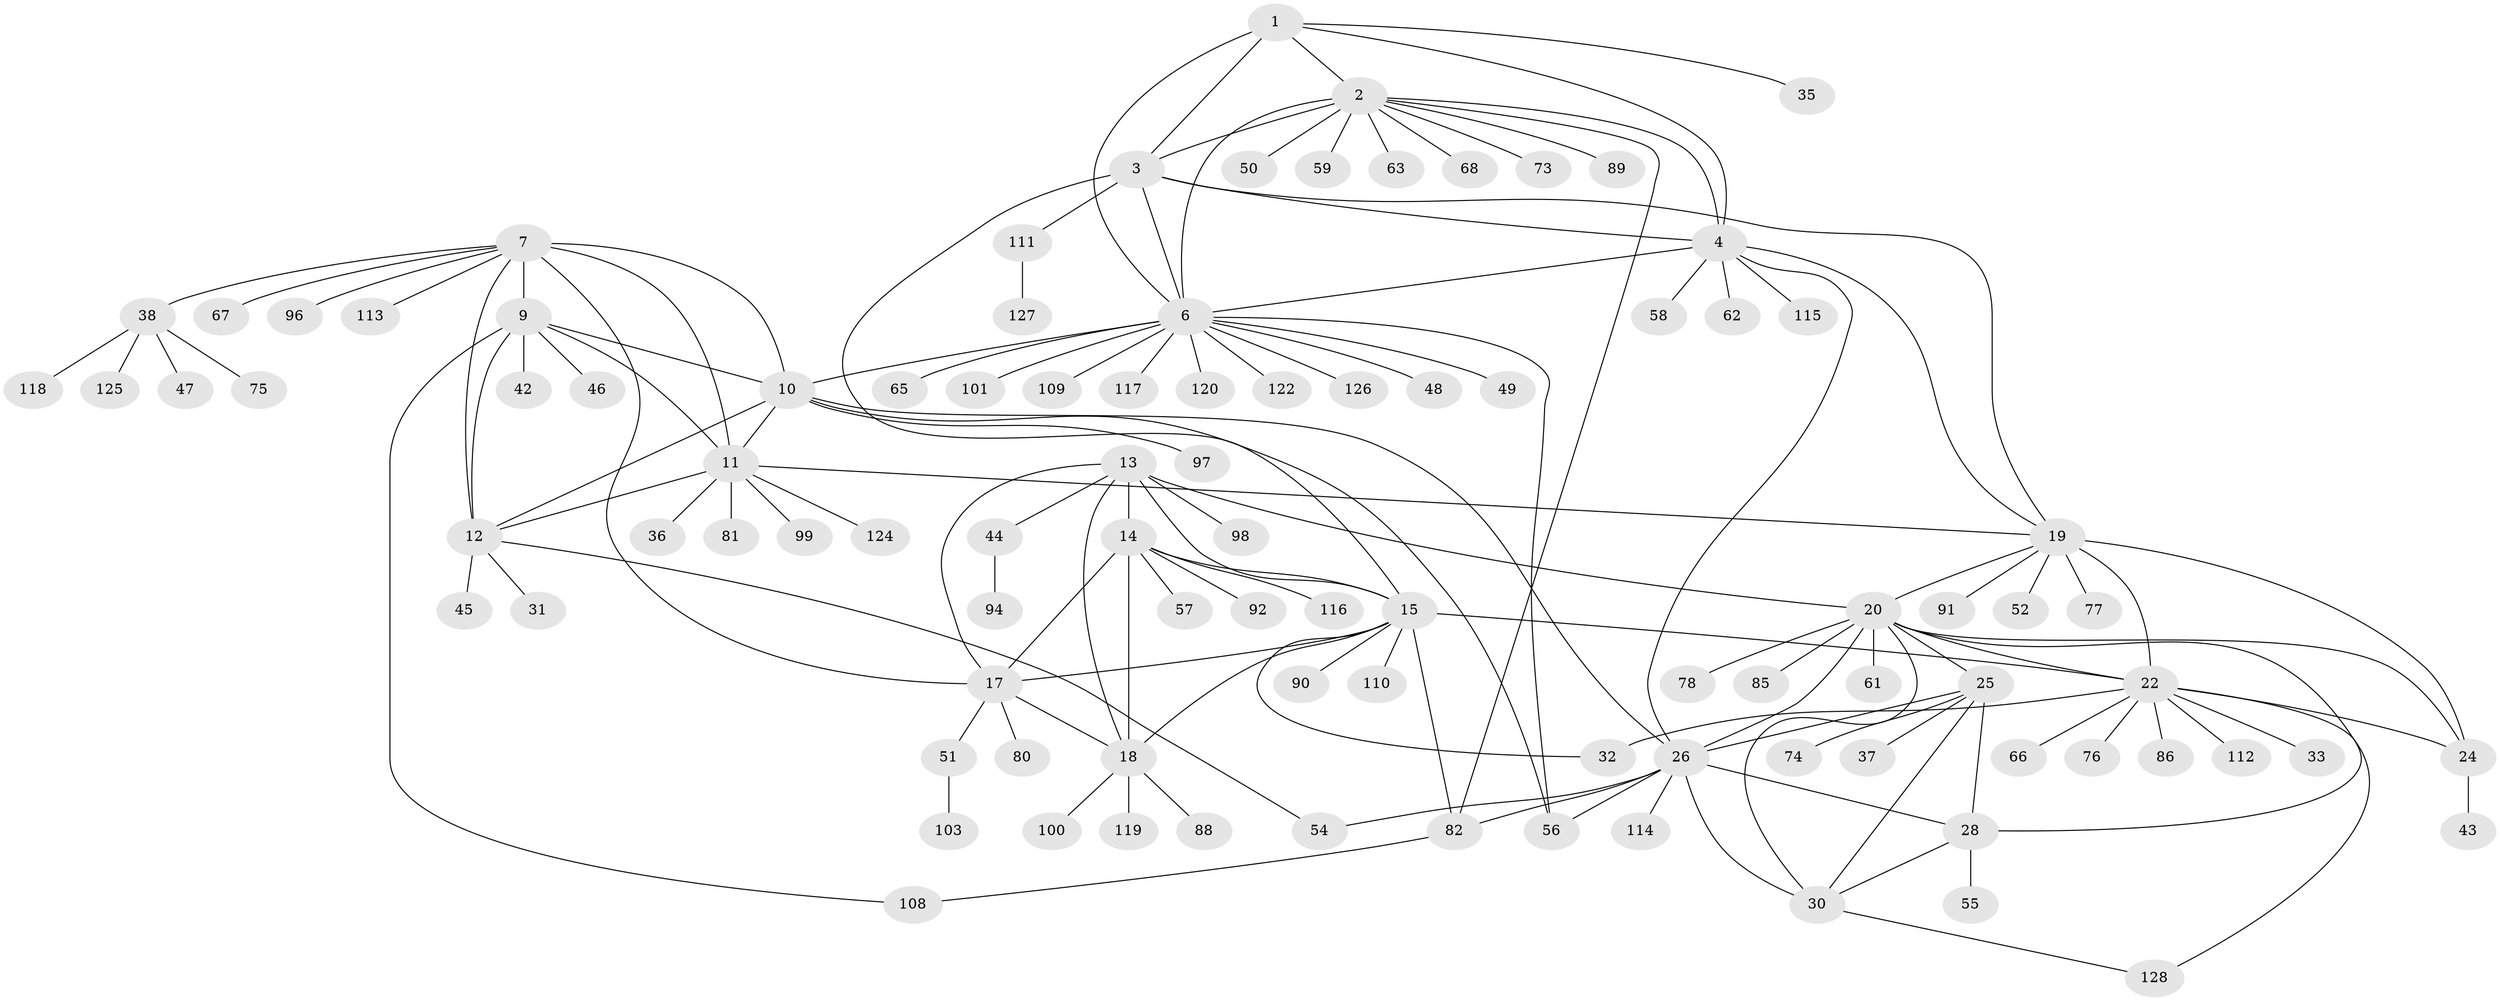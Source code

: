 // Generated by graph-tools (version 1.1) at 2025/52/02/27/25 19:52:15]
// undirected, 97 vertices, 138 edges
graph export_dot {
graph [start="1"]
  node [color=gray90,style=filled];
  1;
  2 [super="+53"];
  3 [super="+5"];
  4 [super="+79"];
  6 [super="+93"];
  7 [super="+8"];
  9 [super="+71"];
  10 [super="+84"];
  11 [super="+41"];
  12 [super="+40"];
  13;
  14 [super="+16"];
  15 [super="+69"];
  17 [super="+123"];
  18 [super="+102"];
  19 [super="+21"];
  20 [super="+29"];
  22 [super="+23"];
  24;
  25 [super="+70"];
  26 [super="+27"];
  28 [super="+72"];
  30 [super="+34"];
  31;
  32 [super="+60"];
  33;
  35;
  36 [super="+121"];
  37 [super="+87"];
  38 [super="+39"];
  42 [super="+106"];
  43;
  44 [super="+64"];
  45;
  46 [super="+107"];
  47;
  48;
  49;
  50;
  51;
  52;
  54;
  55;
  56;
  57;
  58 [super="+83"];
  59;
  61;
  62;
  63;
  65;
  66;
  67;
  68;
  73;
  74;
  75;
  76;
  77;
  78;
  80 [super="+95"];
  81;
  82 [super="+104"];
  85;
  86;
  88;
  89;
  90;
  91;
  92;
  94;
  96;
  97;
  98;
  99;
  100 [super="+105"];
  101;
  103;
  108;
  109;
  110;
  111;
  112;
  113;
  114;
  115;
  116;
  117;
  118;
  119;
  120;
  122;
  124;
  125;
  126;
  127;
  128;
  1 -- 2;
  1 -- 3 [weight=2];
  1 -- 4;
  1 -- 6;
  1 -- 35;
  2 -- 3 [weight=2];
  2 -- 4;
  2 -- 6;
  2 -- 50;
  2 -- 59;
  2 -- 63;
  2 -- 68;
  2 -- 89;
  2 -- 73;
  2 -- 82;
  3 -- 4 [weight=2];
  3 -- 6 [weight=2];
  3 -- 15;
  3 -- 111;
  3 -- 19;
  4 -- 6;
  4 -- 58;
  4 -- 62;
  4 -- 115;
  4 -- 26;
  4 -- 19;
  6 -- 10;
  6 -- 48;
  6 -- 49;
  6 -- 65;
  6 -- 101;
  6 -- 109;
  6 -- 117;
  6 -- 120;
  6 -- 122;
  6 -- 126;
  6 -- 56;
  7 -- 9 [weight=2];
  7 -- 10 [weight=2];
  7 -- 11 [weight=2];
  7 -- 12 [weight=2];
  7 -- 38;
  7 -- 67;
  7 -- 113;
  7 -- 96;
  7 -- 17;
  9 -- 10;
  9 -- 11;
  9 -- 12;
  9 -- 42;
  9 -- 46;
  9 -- 108;
  10 -- 11;
  10 -- 12;
  10 -- 26;
  10 -- 56;
  10 -- 97;
  11 -- 12;
  11 -- 36;
  11 -- 81;
  11 -- 99;
  11 -- 124;
  11 -- 19;
  12 -- 31;
  12 -- 45;
  12 -- 54;
  13 -- 14 [weight=2];
  13 -- 15;
  13 -- 17;
  13 -- 18;
  13 -- 44;
  13 -- 98;
  13 -- 20;
  14 -- 15 [weight=2];
  14 -- 17 [weight=2];
  14 -- 18 [weight=2];
  14 -- 57;
  14 -- 92;
  14 -- 116;
  15 -- 17;
  15 -- 18;
  15 -- 32;
  15 -- 82;
  15 -- 90;
  15 -- 110;
  15 -- 22;
  17 -- 18;
  17 -- 51;
  17 -- 80;
  18 -- 88;
  18 -- 100;
  18 -- 119;
  19 -- 20 [weight=2];
  19 -- 22 [weight=4];
  19 -- 24 [weight=2];
  19 -- 52;
  19 -- 77;
  19 -- 91;
  20 -- 22 [weight=2];
  20 -- 24;
  20 -- 78;
  20 -- 85;
  20 -- 25;
  20 -- 26 [weight=2];
  20 -- 28;
  20 -- 61;
  20 -- 30;
  22 -- 24 [weight=2];
  22 -- 32;
  22 -- 66;
  22 -- 76;
  22 -- 128;
  22 -- 33;
  22 -- 112;
  22 -- 86;
  24 -- 43;
  25 -- 26 [weight=2];
  25 -- 28;
  25 -- 30;
  25 -- 37;
  25 -- 74;
  26 -- 28 [weight=2];
  26 -- 30 [weight=2];
  26 -- 54;
  26 -- 56;
  26 -- 82;
  26 -- 114;
  28 -- 30;
  28 -- 55;
  30 -- 128;
  38 -- 47;
  38 -- 75;
  38 -- 118;
  38 -- 125;
  44 -- 94;
  51 -- 103;
  82 -- 108;
  111 -- 127;
}
